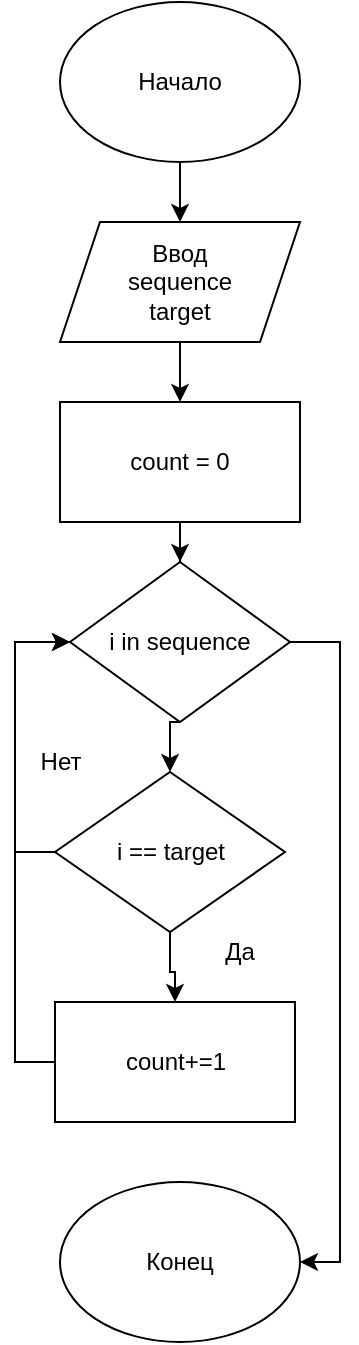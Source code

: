 <mxfile version="20.6.2" type="device"><diagram id="a_GQMgqIyJ3GP4A_-bJm" name="Страница 1"><mxGraphModel dx="782" dy="733" grid="1" gridSize="10" guides="1" tooltips="1" connect="1" arrows="1" fold="1" page="1" pageScale="1" pageWidth="827" pageHeight="1169" math="0" shadow="0"><root><mxCell id="0"/><mxCell id="1" parent="0"/><mxCell id="UQImW2ZS77hDsoYdPETC-4" style="edgeStyle=orthogonalEdgeStyle;rounded=0;orthogonalLoop=1;jettySize=auto;html=1;exitX=0.5;exitY=1;exitDx=0;exitDy=0;entryX=0.5;entryY=0;entryDx=0;entryDy=0;" edge="1" parent="1" source="UQImW2ZS77hDsoYdPETC-1" target="UQImW2ZS77hDsoYdPETC-3"><mxGeometry relative="1" as="geometry"/></mxCell><mxCell id="UQImW2ZS77hDsoYdPETC-1" value="Начало" style="ellipse;whiteSpace=wrap;html=1;" vertex="1" parent="1"><mxGeometry x="310" y="120" width="120" height="80" as="geometry"/></mxCell><mxCell id="UQImW2ZS77hDsoYdPETC-2" value="Конец" style="ellipse;whiteSpace=wrap;html=1;" vertex="1" parent="1"><mxGeometry x="310" y="710" width="120" height="80" as="geometry"/></mxCell><mxCell id="UQImW2ZS77hDsoYdPETC-12" value="" style="edgeStyle=orthogonalEdgeStyle;rounded=0;orthogonalLoop=1;jettySize=auto;html=1;" edge="1" parent="1" source="UQImW2ZS77hDsoYdPETC-3" target="UQImW2ZS77hDsoYdPETC-10"><mxGeometry relative="1" as="geometry"/></mxCell><mxCell id="UQImW2ZS77hDsoYdPETC-3" value="Ввод&lt;br&gt;sequence&lt;br&gt;target" style="shape=parallelogram;perimeter=parallelogramPerimeter;whiteSpace=wrap;html=1;fixedSize=1;" vertex="1" parent="1"><mxGeometry x="310" y="230" width="120" height="60" as="geometry"/></mxCell><mxCell id="UQImW2ZS77hDsoYdPETC-9" style="edgeStyle=orthogonalEdgeStyle;rounded=0;orthogonalLoop=1;jettySize=auto;html=1;exitX=0.5;exitY=1;exitDx=0;exitDy=0;entryX=0.5;entryY=0;entryDx=0;entryDy=0;" edge="1" parent="1" source="UQImW2ZS77hDsoYdPETC-6" target="UQImW2ZS77hDsoYdPETC-8"><mxGeometry relative="1" as="geometry"/></mxCell><mxCell id="UQImW2ZS77hDsoYdPETC-17" style="edgeStyle=orthogonalEdgeStyle;rounded=0;orthogonalLoop=1;jettySize=auto;html=1;exitX=1;exitY=0.5;exitDx=0;exitDy=0;entryX=1;entryY=0.5;entryDx=0;entryDy=0;" edge="1" parent="1" source="UQImW2ZS77hDsoYdPETC-6" target="UQImW2ZS77hDsoYdPETC-2"><mxGeometry relative="1" as="geometry"/></mxCell><mxCell id="UQImW2ZS77hDsoYdPETC-6" value="i in sequence" style="rhombus;whiteSpace=wrap;html=1;" vertex="1" parent="1"><mxGeometry x="315" y="400" width="110" height="80" as="geometry"/></mxCell><mxCell id="UQImW2ZS77hDsoYdPETC-15" value="" style="edgeStyle=orthogonalEdgeStyle;rounded=0;orthogonalLoop=1;jettySize=auto;html=1;" edge="1" parent="1" source="UQImW2ZS77hDsoYdPETC-8" target="UQImW2ZS77hDsoYdPETC-14"><mxGeometry relative="1" as="geometry"/></mxCell><mxCell id="UQImW2ZS77hDsoYdPETC-21" style="edgeStyle=orthogonalEdgeStyle;rounded=0;orthogonalLoop=1;jettySize=auto;html=1;exitX=0;exitY=0.5;exitDx=0;exitDy=0;entryX=0;entryY=0.5;entryDx=0;entryDy=0;" edge="1" parent="1" source="UQImW2ZS77hDsoYdPETC-8" target="UQImW2ZS77hDsoYdPETC-6"><mxGeometry relative="1" as="geometry"/></mxCell><mxCell id="UQImW2ZS77hDsoYdPETC-8" value="i == target" style="rhombus;whiteSpace=wrap;html=1;" vertex="1" parent="1"><mxGeometry x="307.5" y="505" width="115" height="80" as="geometry"/></mxCell><mxCell id="UQImW2ZS77hDsoYdPETC-13" value="" style="edgeStyle=orthogonalEdgeStyle;rounded=0;orthogonalLoop=1;jettySize=auto;html=1;" edge="1" parent="1" source="UQImW2ZS77hDsoYdPETC-10" target="UQImW2ZS77hDsoYdPETC-6"><mxGeometry relative="1" as="geometry"/></mxCell><mxCell id="UQImW2ZS77hDsoYdPETC-10" value="count = 0" style="rounded=0;whiteSpace=wrap;html=1;" vertex="1" parent="1"><mxGeometry x="310" y="320" width="120" height="60" as="geometry"/></mxCell><mxCell id="UQImW2ZS77hDsoYdPETC-18" style="edgeStyle=orthogonalEdgeStyle;rounded=0;orthogonalLoop=1;jettySize=auto;html=1;exitX=0;exitY=0.5;exitDx=0;exitDy=0;entryX=0;entryY=0.5;entryDx=0;entryDy=0;" edge="1" parent="1" source="UQImW2ZS77hDsoYdPETC-14" target="UQImW2ZS77hDsoYdPETC-6"><mxGeometry relative="1" as="geometry"/></mxCell><mxCell id="UQImW2ZS77hDsoYdPETC-14" value="count+=1" style="rounded=0;whiteSpace=wrap;html=1;" vertex="1" parent="1"><mxGeometry x="307.5" y="620" width="120" height="60" as="geometry"/></mxCell><mxCell id="UQImW2ZS77hDsoYdPETC-22" value="Да" style="text;html=1;strokeColor=none;fillColor=none;align=center;verticalAlign=middle;whiteSpace=wrap;rounded=0;" vertex="1" parent="1"><mxGeometry x="370" y="580" width="60" height="30" as="geometry"/></mxCell><mxCell id="UQImW2ZS77hDsoYdPETC-24" value="Нет" style="text;html=1;align=center;verticalAlign=middle;resizable=0;points=[];autosize=1;strokeColor=none;fillColor=none;" vertex="1" parent="1"><mxGeometry x="290" y="485" width="40" height="30" as="geometry"/></mxCell></root></mxGraphModel></diagram></mxfile>